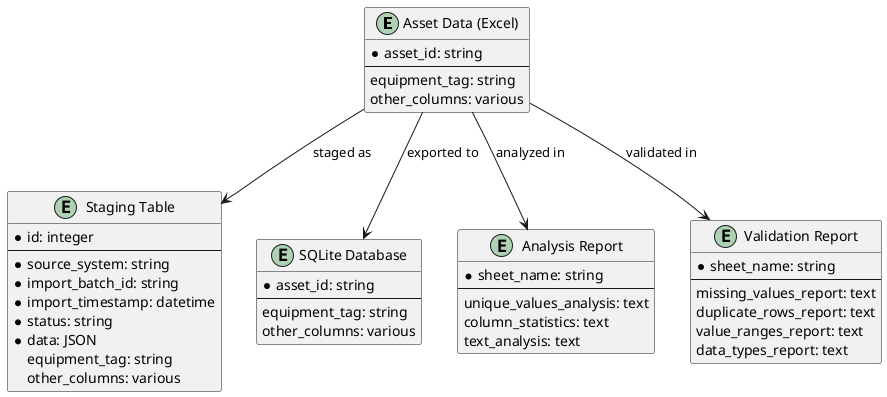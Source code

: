 @startuml "Medtronics Pipeline Data Model"

' Define the entities
entity "Asset Data (Excel)" as AssetData {
  * asset_id: string
  --
  equipment_tag: string
  other_columns: various
}

entity "Staging Table" as StagingTable {
  * id: integer
  --
  * source_system: string
  * import_batch_id: string
  * import_timestamp: datetime
  * status: string
  * data: JSON
  equipment_tag: string
  other_columns: various
}

entity "SQLite Database" as SQLiteDB {
  * asset_id: string
  --
  equipment_tag: string
  other_columns: various
}

entity "Analysis Report" as AnalysisReport {
  * sheet_name: string
  --
  unique_values_analysis: text
  column_statistics: text
  text_analysis: text
}

entity "Validation Report" as ValidationReport {
  * sheet_name: string
  --
  missing_values_report: text
  duplicate_rows_report: text
  value_ranges_report: text
  data_types_report: text
}

' Define relationships
AssetData --> StagingTable : "staged as"
AssetData --> SQLiteDB : "exported to"
AssetData --> AnalysisReport : "analyzed in"
AssetData --> ValidationReport : "validated in"

@enduml